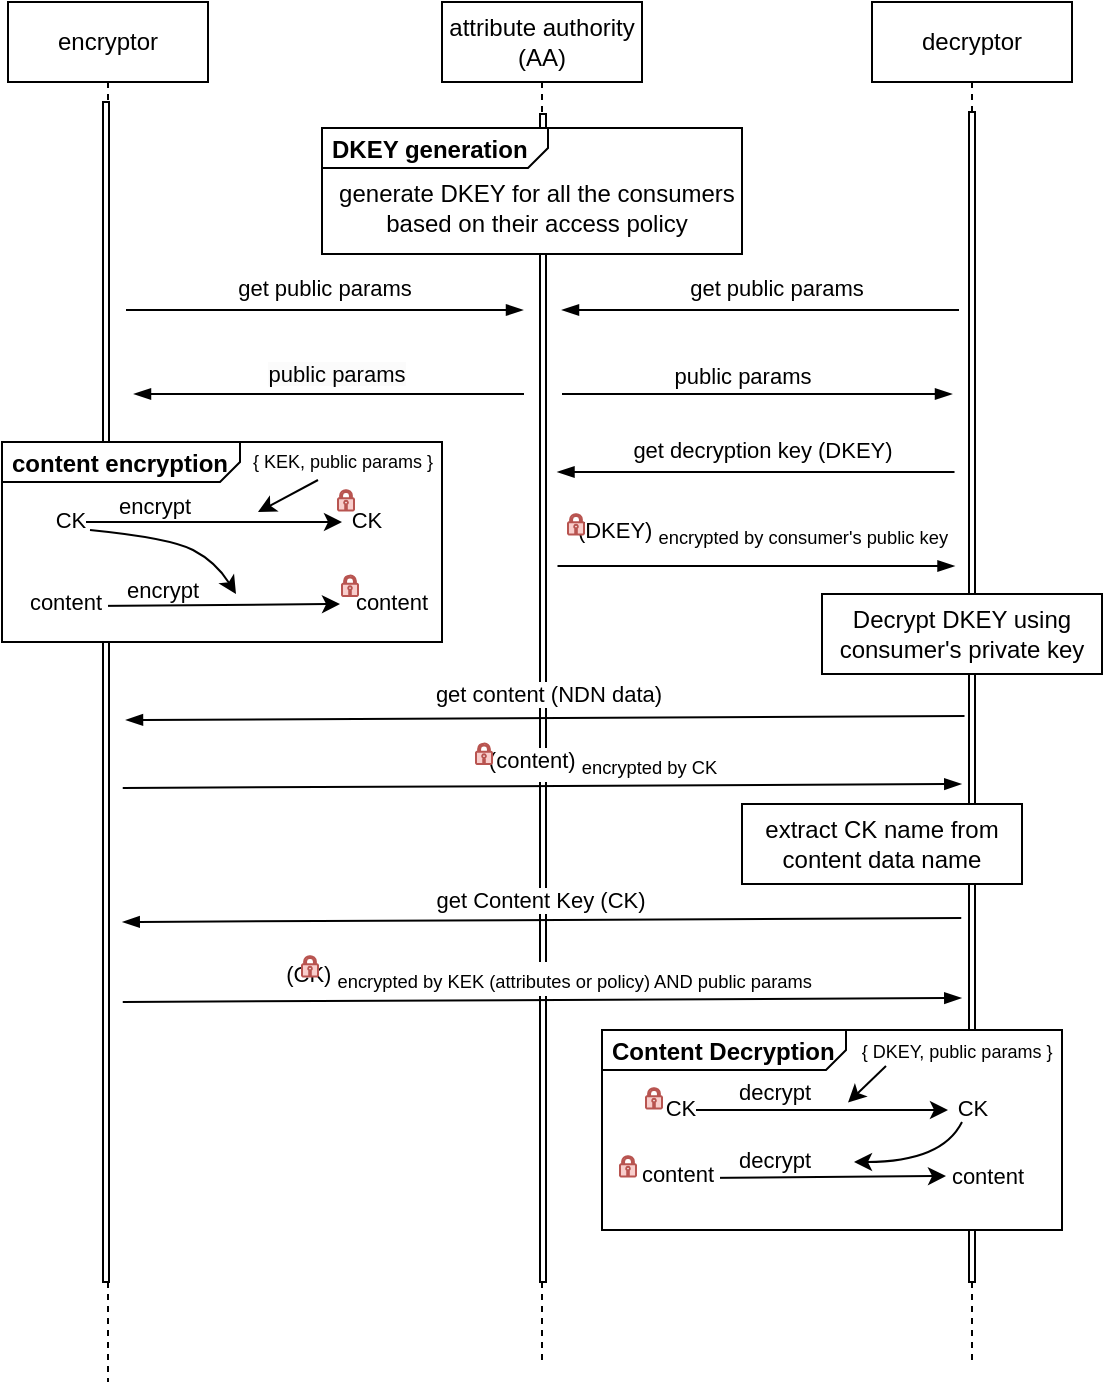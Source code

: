 <mxfile version="21.3.7" type="github">
  <diagram name="Page-1" id="2YBvvXClWsGukQMizWep">
    <mxGraphModel dx="1496" dy="838" grid="1" gridSize="10" guides="1" tooltips="1" connect="1" arrows="1" fold="1" page="1" pageScale="1" pageWidth="850" pageHeight="1100" math="0" shadow="0">
      <root>
        <mxCell id="0" />
        <mxCell id="1" parent="0" />
        <mxCell id="aM9ryv3xv72pqoxQDRHE-1" value="encryptor" style="shape=umlLifeline;perimeter=lifelinePerimeter;whiteSpace=wrap;html=1;container=0;dropTarget=0;collapsible=0;recursiveResize=0;outlineConnect=0;portConstraint=eastwest;newEdgeStyle={&quot;edgeStyle&quot;:&quot;elbowEdgeStyle&quot;,&quot;elbow&quot;:&quot;vertical&quot;,&quot;curved&quot;:0,&quot;rounded&quot;:0};" parent="1" vertex="1">
          <mxGeometry x="293" y="60" width="100" height="690" as="geometry" />
        </mxCell>
        <mxCell id="4xCnmBuZAuux_tQDBE8D-14" value="" style="html=1;points=[];perimeter=orthogonalPerimeter;outlineConnect=0;targetShapes=umlLifeline;portConstraint=eastwest;newEdgeStyle={&quot;edgeStyle&quot;:&quot;elbowEdgeStyle&quot;,&quot;elbow&quot;:&quot;vertical&quot;,&quot;curved&quot;:0,&quot;rounded&quot;:0};rounded=0;" vertex="1" parent="aM9ryv3xv72pqoxQDRHE-1">
          <mxGeometry x="47.5" y="50" width="3" height="590" as="geometry" />
        </mxCell>
        <mxCell id="aM9ryv3xv72pqoxQDRHE-5" value="attribute authority&lt;br&gt;(AA)" style="shape=umlLifeline;perimeter=lifelinePerimeter;whiteSpace=wrap;html=1;container=0;dropTarget=0;collapsible=0;recursiveResize=0;outlineConnect=0;portConstraint=eastwest;newEdgeStyle={&quot;edgeStyle&quot;:&quot;elbowEdgeStyle&quot;,&quot;elbow&quot;:&quot;vertical&quot;,&quot;curved&quot;:0,&quot;rounded&quot;:0};" parent="1" vertex="1">
          <mxGeometry x="510" y="60" width="100" height="680" as="geometry" />
        </mxCell>
        <mxCell id="aM9ryv3xv72pqoxQDRHE-6" value="" style="html=1;points=[];perimeter=orthogonalPerimeter;outlineConnect=0;targetShapes=umlLifeline;portConstraint=eastwest;newEdgeStyle={&quot;edgeStyle&quot;:&quot;elbowEdgeStyle&quot;,&quot;elbow&quot;:&quot;vertical&quot;,&quot;curved&quot;:0,&quot;rounded&quot;:0};" parent="aM9ryv3xv72pqoxQDRHE-5" vertex="1">
          <mxGeometry x="49" y="56" width="3" height="584" as="geometry" />
        </mxCell>
        <mxCell id="--uOOFQUKAcR9e7xUCM7-2" value="decryptor" style="shape=umlLifeline;perimeter=lifelinePerimeter;whiteSpace=wrap;html=1;container=0;dropTarget=0;collapsible=0;recursiveResize=0;outlineConnect=0;portConstraint=eastwest;newEdgeStyle={&quot;edgeStyle&quot;:&quot;elbowEdgeStyle&quot;,&quot;elbow&quot;:&quot;vertical&quot;,&quot;curved&quot;:0,&quot;rounded&quot;:0};" parent="1" vertex="1">
          <mxGeometry x="725" y="60" width="100" height="680" as="geometry" />
        </mxCell>
        <mxCell id="4xCnmBuZAuux_tQDBE8D-13" value="" style="html=1;points=[];perimeter=orthogonalPerimeter;outlineConnect=0;targetShapes=umlLifeline;portConstraint=eastwest;newEdgeStyle={&quot;edgeStyle&quot;:&quot;elbowEdgeStyle&quot;,&quot;elbow&quot;:&quot;vertical&quot;,&quot;curved&quot;:0,&quot;rounded&quot;:0};" vertex="1" parent="--uOOFQUKAcR9e7xUCM7-2">
          <mxGeometry x="48.5" y="55" width="3" height="585" as="geometry" />
        </mxCell>
        <mxCell id="4xCnmBuZAuux_tQDBE8D-1" value="" style="endArrow=blockThin;html=1;rounded=0;endSize=6;endFill=1;" edge="1" parent="1">
          <mxGeometry width="50" height="50" relative="1" as="geometry">
            <mxPoint x="352" y="214" as="sourcePoint" />
            <mxPoint x="550.5" y="214" as="targetPoint" />
          </mxGeometry>
        </mxCell>
        <mxCell id="4xCnmBuZAuux_tQDBE8D-3" value="" style="endArrow=blockThin;html=1;rounded=0;strokeColor=default;jumpStyle=none;jumpSize=5;endSize=6;endFill=1;" edge="1" parent="1">
          <mxGeometry width="50" height="50" relative="1" as="geometry">
            <mxPoint x="551" y="256" as="sourcePoint" />
            <mxPoint x="356" y="256" as="targetPoint" />
          </mxGeometry>
        </mxCell>
        <mxCell id="4xCnmBuZAuux_tQDBE8D-28" value="&lt;span style=&quot;text-align: left; background-color: rgb(251, 251, 251);&quot;&gt;public params&lt;br&gt;&lt;/span&gt;" style="edgeLabel;html=1;align=center;verticalAlign=middle;resizable=0;points=[];" vertex="1" connectable="0" parent="4xCnmBuZAuux_tQDBE8D-3">
          <mxGeometry x="0.233" y="-1" relative="1" as="geometry">
            <mxPoint x="26" y="-9" as="offset" />
          </mxGeometry>
        </mxCell>
        <mxCell id="4xCnmBuZAuux_tQDBE8D-4" value="&lt;font style=&quot;font-size: 11px;&quot;&gt;get public params&lt;/font&gt;" style="text;html=1;strokeColor=none;fillColor=none;align=center;verticalAlign=middle;whiteSpace=wrap;rounded=0;fontSize=11;" vertex="1" parent="1">
          <mxGeometry x="400" y="188" width="102.78" height="30" as="geometry" />
        </mxCell>
        <mxCell id="4xCnmBuZAuux_tQDBE8D-9" value="" style="endArrow=none;html=1;rounded=0;strokeColor=default;jumpStyle=none;jumpSize=5;endSize=6;endFill=0;startArrow=blockThin;startFill=1;" edge="1" parent="1">
          <mxGeometry width="50" height="50" relative="1" as="geometry">
            <mxPoint x="765" y="256" as="sourcePoint" />
            <mxPoint x="570" y="256" as="targetPoint" />
          </mxGeometry>
        </mxCell>
        <mxCell id="4xCnmBuZAuux_tQDBE8D-29" value="public params" style="edgeLabel;html=1;align=center;verticalAlign=middle;resizable=0;points=[];" vertex="1" connectable="0" parent="4xCnmBuZAuux_tQDBE8D-9">
          <mxGeometry x="0.274" y="-1" relative="1" as="geometry">
            <mxPoint x="19" y="-8" as="offset" />
          </mxGeometry>
        </mxCell>
        <mxCell id="4xCnmBuZAuux_tQDBE8D-11" value="" style="endArrow=none;html=1;rounded=0;endSize=6;startArrow=blockThin;startFill=1;endFill=0;" edge="1" parent="1">
          <mxGeometry width="50" height="50" relative="1" as="geometry">
            <mxPoint x="570" y="214" as="sourcePoint" />
            <mxPoint x="768.5" y="214" as="targetPoint" />
          </mxGeometry>
        </mxCell>
        <mxCell id="4xCnmBuZAuux_tQDBE8D-12" value="get public params" style="text;html=1;strokeColor=none;fillColor=none;align=center;verticalAlign=middle;whiteSpace=wrap;rounded=0;fontSize=11;" vertex="1" parent="1">
          <mxGeometry x="630" y="188" width="95" height="30" as="geometry" />
        </mxCell>
        <mxCell id="4xCnmBuZAuux_tQDBE8D-15" value="" style="endArrow=none;html=1;rounded=0;endSize=6;startArrow=blockThin;startFill=1;endFill=0;" edge="1" parent="1">
          <mxGeometry width="50" height="50" relative="1" as="geometry">
            <mxPoint x="567.75" y="295" as="sourcePoint" />
            <mxPoint x="766.25" y="295" as="targetPoint" />
          </mxGeometry>
        </mxCell>
        <mxCell id="4xCnmBuZAuux_tQDBE8D-32" value="get decryption key (DKEY)" style="edgeLabel;html=1;align=center;verticalAlign=middle;resizable=0;points=[];" vertex="1" connectable="0" parent="4xCnmBuZAuux_tQDBE8D-15">
          <mxGeometry x="-0.086" y="3" relative="1" as="geometry">
            <mxPoint x="11" y="-8" as="offset" />
          </mxGeometry>
        </mxCell>
        <mxCell id="4xCnmBuZAuux_tQDBE8D-17" value="" style="endArrow=none;html=1;rounded=0;endSize=6;startArrow=blockThin;startFill=1;endFill=0;" edge="1" parent="1">
          <mxGeometry width="50" height="50" relative="1" as="geometry">
            <mxPoint x="352" y="419" as="sourcePoint" />
            <mxPoint x="771.25" y="417" as="targetPoint" />
          </mxGeometry>
        </mxCell>
        <mxCell id="4xCnmBuZAuux_tQDBE8D-22" value="get content (NDN data)" style="edgeLabel;html=1;align=center;verticalAlign=middle;resizable=0;points=[];" vertex="1" connectable="0" parent="4xCnmBuZAuux_tQDBE8D-17">
          <mxGeometry x="0.134" y="-1" relative="1" as="geometry">
            <mxPoint x="-27" y="-13" as="offset" />
          </mxGeometry>
        </mxCell>
        <mxCell id="4xCnmBuZAuux_tQDBE8D-19" value="" style="endArrow=blockThin;html=1;rounded=0;endSize=6;startArrow=none;startFill=0;endFill=1;" edge="1" parent="1">
          <mxGeometry width="50" height="50" relative="1" as="geometry">
            <mxPoint x="350.38" y="453" as="sourcePoint" />
            <mxPoint x="769.63" y="451" as="targetPoint" />
          </mxGeometry>
        </mxCell>
        <mxCell id="4xCnmBuZAuux_tQDBE8D-20" value="" style="endArrow=none;html=1;rounded=0;endSize=6;startArrow=blockThin;startFill=1;endFill=0;" edge="1" parent="1">
          <mxGeometry width="50" height="50" relative="1" as="geometry">
            <mxPoint x="350.37" y="520" as="sourcePoint" />
            <mxPoint x="769.62" y="518" as="targetPoint" />
          </mxGeometry>
        </mxCell>
        <mxCell id="4xCnmBuZAuux_tQDBE8D-24" value="get Content Key (CK)" style="edgeLabel;html=1;align=center;verticalAlign=middle;resizable=0;points=[];" vertex="1" connectable="0" parent="4xCnmBuZAuux_tQDBE8D-20">
          <mxGeometry x="-0.225" y="2" relative="1" as="geometry">
            <mxPoint x="46" y="-8" as="offset" />
          </mxGeometry>
        </mxCell>
        <mxCell id="4xCnmBuZAuux_tQDBE8D-21" value="" style="endArrow=blockThin;html=1;rounded=0;endSize=6;startArrow=none;startFill=0;endFill=1;" edge="1" parent="1">
          <mxGeometry width="50" height="50" relative="1" as="geometry">
            <mxPoint x="350.38" y="560" as="sourcePoint" />
            <mxPoint x="769.63" y="558" as="targetPoint" />
          </mxGeometry>
        </mxCell>
        <mxCell id="4xCnmBuZAuux_tQDBE8D-25" value="(CK)&amp;nbsp;&lt;sub&gt;encrypted by KEK (attributes or policy) AND public params&lt;/sub&gt;" style="edgeLabel;html=1;align=center;verticalAlign=middle;resizable=0;points=[];" vertex="1" connectable="0" parent="4xCnmBuZAuux_tQDBE8D-21">
          <mxGeometry x="-0.164" y="-1" relative="1" as="geometry">
            <mxPoint x="37" y="-12" as="offset" />
          </mxGeometry>
        </mxCell>
        <mxCell id="4xCnmBuZAuux_tQDBE8D-23" value="(content)&amp;nbsp;&lt;sub style=&quot;border-color: var(--border-color);&quot;&gt;encrypted by CK&lt;/sub&gt;" style="edgeLabel;html=1;align=center;verticalAlign=middle;resizable=0;points=[];" vertex="1" connectable="0" parent="1">
          <mxGeometry x="590.002" y="441.005" as="geometry" />
        </mxCell>
        <mxCell id="4xCnmBuZAuux_tQDBE8D-26" value="" style="endArrow=blockThin;html=1;rounded=0;endSize=6;startArrow=none;startFill=0;endFill=1;" edge="1" parent="1">
          <mxGeometry width="50" height="50" relative="1" as="geometry">
            <mxPoint x="567.75" y="342" as="sourcePoint" />
            <mxPoint x="766.25" y="342" as="targetPoint" />
          </mxGeometry>
        </mxCell>
        <mxCell id="4xCnmBuZAuux_tQDBE8D-31" value="(DKEY)&amp;nbsp;&lt;sub&gt;encrypted by&amp;nbsp;&lt;/sub&gt;&lt;sub&gt;consumer&#39;s public key&lt;/sub&gt;" style="edgeLabel;html=1;align=center;verticalAlign=middle;resizable=0;points=[];" vertex="1" connectable="0" parent="4xCnmBuZAuux_tQDBE8D-26">
          <mxGeometry x="-0.197" y="-3" relative="1" as="geometry">
            <mxPoint x="22" y="-19" as="offset" />
          </mxGeometry>
        </mxCell>
        <mxCell id="4xCnmBuZAuux_tQDBE8D-35" value="" style="sketch=0;aspect=fixed;pointerEvents=1;shadow=0;dashed=0;html=1;strokeColor=#b85450;labelPosition=center;verticalLabelPosition=bottom;verticalAlign=top;align=center;fillColor=#f8cecc;shape=mxgraph.mscae.enterprise.lock;" vertex="1" parent="1">
          <mxGeometry x="573" y="316" width="8" height="10.27" as="geometry" />
        </mxCell>
        <mxCell id="4xCnmBuZAuux_tQDBE8D-39" value="" style="sketch=0;aspect=fixed;pointerEvents=1;shadow=0;dashed=0;html=1;strokeColor=#b85450;labelPosition=center;verticalLabelPosition=bottom;verticalAlign=top;align=center;fillColor=#f8cecc;shape=mxgraph.mscae.enterprise.lock;" vertex="1" parent="1">
          <mxGeometry x="527" y="430.73" width="8" height="10.27" as="geometry" />
        </mxCell>
        <mxCell id="4xCnmBuZAuux_tQDBE8D-40" value="" style="sketch=0;aspect=fixed;pointerEvents=1;shadow=0;dashed=0;html=1;strokeColor=#b85450;labelPosition=center;verticalLabelPosition=bottom;verticalAlign=top;align=center;fillColor=#f8cecc;shape=mxgraph.mscae.enterprise.lock;" vertex="1" parent="1">
          <mxGeometry x="440" y="537" width="8" height="10.27" as="geometry" />
        </mxCell>
        <mxCell id="4xCnmBuZAuux_tQDBE8D-41" value="&lt;p style=&quot;margin:0px;margin-top:4px;margin-left:5px;text-align:left;&quot;&gt;&lt;b&gt;DKEY generation&lt;br&gt;&lt;/b&gt;&lt;/p&gt;" style="html=1;shape=mxgraph.sysml.package;overflow=fill;labelX=113.88;align=left;spacingLeft=5;verticalAlign=top;spacingTop=-3;" vertex="1" parent="1">
          <mxGeometry x="450" y="123" width="210" height="63" as="geometry" />
        </mxCell>
        <mxCell id="4xCnmBuZAuux_tQDBE8D-43" value="generate DKEY for all the consumers based on their access policy" style="text;html=1;strokeColor=none;fillColor=none;align=center;verticalAlign=middle;whiteSpace=wrap;rounded=0;" vertex="1" parent="1">
          <mxGeometry x="455" y="148" width="205" height="30" as="geometry" />
        </mxCell>
        <mxCell id="4xCnmBuZAuux_tQDBE8D-47" value="Decrypt DKEY using consumer&#39;s private key" style="rounded=0;whiteSpace=wrap;html=1;glass=0;" vertex="1" parent="1">
          <mxGeometry x="700" y="356" width="140" height="40" as="geometry" />
        </mxCell>
        <mxCell id="4xCnmBuZAuux_tQDBE8D-48" value="extract CK name from content data name" style="rounded=0;whiteSpace=wrap;html=1;" vertex="1" parent="1">
          <mxGeometry x="660" y="461" width="140" height="40" as="geometry" />
        </mxCell>
        <mxCell id="4xCnmBuZAuux_tQDBE8D-64" value="&lt;p style=&quot;margin:0px;margin-top:4px;margin-left:5px;text-align:left;&quot;&gt;&lt;b&gt;content encryption&lt;br&gt;&lt;/b&gt;&lt;/p&gt;" style="html=1;shape=mxgraph.sysml.package;overflow=fill;labelX=119.06;align=left;spacingLeft=5;verticalAlign=top;spacingTop=-3;" vertex="1" parent="1">
          <mxGeometry x="290" y="280" width="220" height="100" as="geometry" />
        </mxCell>
        <mxCell id="4xCnmBuZAuux_tQDBE8D-65" value="" style="endArrow=classic;html=1;rounded=0;" edge="1" parent="1">
          <mxGeometry width="50" height="50" relative="1" as="geometry">
            <mxPoint x="331" y="320" as="sourcePoint" />
            <mxPoint x="460" y="320" as="targetPoint" />
          </mxGeometry>
        </mxCell>
        <mxCell id="4xCnmBuZAuux_tQDBE8D-66" value="{ KEK, public params }" style="edgeLabel;html=1;align=center;verticalAlign=middle;resizable=0;points=[];fontSize=9;" vertex="1" connectable="0" parent="4xCnmBuZAuux_tQDBE8D-65">
          <mxGeometry x="-0.084" y="3" relative="1" as="geometry">
            <mxPoint x="70" y="-27" as="offset" />
          </mxGeometry>
        </mxCell>
        <mxCell id="4xCnmBuZAuux_tQDBE8D-67" value="CK" style="edgeLabel;html=1;align=center;verticalAlign=middle;resizable=0;points=[];" vertex="1" connectable="0" parent="4xCnmBuZAuux_tQDBE8D-65">
          <mxGeometry x="0.857" y="-2" relative="1" as="geometry">
            <mxPoint x="21" y="-3" as="offset" />
          </mxGeometry>
        </mxCell>
        <mxCell id="4xCnmBuZAuux_tQDBE8D-77" value="encrypt" style="edgeLabel;html=1;align=center;verticalAlign=middle;resizable=0;points=[];" vertex="1" connectable="0" parent="4xCnmBuZAuux_tQDBE8D-65">
          <mxGeometry x="-0.662" relative="1" as="geometry">
            <mxPoint x="13" y="-8" as="offset" />
          </mxGeometry>
        </mxCell>
        <mxCell id="4xCnmBuZAuux_tQDBE8D-68" value="" style="endArrow=classic;html=1;rounded=0;" edge="1" parent="1">
          <mxGeometry width="50" height="50" relative="1" as="geometry">
            <mxPoint x="334" y="362" as="sourcePoint" />
            <mxPoint x="459" y="361" as="targetPoint" />
          </mxGeometry>
        </mxCell>
        <mxCell id="4xCnmBuZAuux_tQDBE8D-70" value="CK" style="edgeLabel;html=1;align=center;verticalAlign=middle;resizable=0;points=[];" vertex="1" connectable="0" parent="1">
          <mxGeometry x="512.778" y="329" as="geometry">
            <mxPoint x="-189" y="-10" as="offset" />
          </mxGeometry>
        </mxCell>
        <mxCell id="4xCnmBuZAuux_tQDBE8D-71" value="content&amp;nbsp;" style="edgeLabel;html=1;align=center;verticalAlign=middle;resizable=0;points=[];" vertex="1" connectable="0" parent="1">
          <mxGeometry x="528.778" y="352" as="geometry">
            <mxPoint x="-206" y="8" as="offset" />
          </mxGeometry>
        </mxCell>
        <mxCell id="4xCnmBuZAuux_tQDBE8D-72" value="content&amp;nbsp;" style="edgeLabel;html=1;align=center;verticalAlign=middle;resizable=0;points=[];" vertex="1" connectable="0" parent="1">
          <mxGeometry x="487.998" y="362.27" as="geometry">
            <mxPoint x="-2" y="-3" as="offset" />
          </mxGeometry>
        </mxCell>
        <mxCell id="4xCnmBuZAuux_tQDBE8D-73" value="" style="sketch=0;aspect=fixed;pointerEvents=1;shadow=0;dashed=0;html=1;strokeColor=#b85450;labelPosition=center;verticalLabelPosition=bottom;verticalAlign=top;align=center;fillColor=#f8cecc;shape=mxgraph.mscae.enterprise.lock;" vertex="1" parent="1">
          <mxGeometry x="458" y="304" width="8" height="10.27" as="geometry" />
        </mxCell>
        <mxCell id="4xCnmBuZAuux_tQDBE8D-74" value="" style="sketch=0;aspect=fixed;pointerEvents=1;shadow=0;dashed=0;html=1;strokeColor=#b85450;labelPosition=center;verticalLabelPosition=bottom;verticalAlign=top;align=center;fillColor=#f8cecc;shape=mxgraph.mscae.enterprise.lock;" vertex="1" parent="1">
          <mxGeometry x="460" y="346.73" width="8" height="10.27" as="geometry" />
        </mxCell>
        <mxCell id="4xCnmBuZAuux_tQDBE8D-75" value="" style="group" vertex="1" connectable="0" parent="1">
          <mxGeometry x="580" y="574" width="260" height="100" as="geometry" />
        </mxCell>
        <mxCell id="4xCnmBuZAuux_tQDBE8D-54" value="&lt;p style=&quot;margin:0px;margin-top:4px;margin-left:5px;text-align:left;&quot;&gt;&lt;b&gt;Content Decryption&lt;br&gt;&lt;/b&gt;&lt;/p&gt;" style="html=1;shape=mxgraph.sysml.package;overflow=fill;labelX=122.56;align=left;spacingLeft=5;verticalAlign=top;spacingTop=-3;" vertex="1" parent="4xCnmBuZAuux_tQDBE8D-75">
          <mxGeometry x="10" width="230" height="100" as="geometry" />
        </mxCell>
        <mxCell id="4xCnmBuZAuux_tQDBE8D-55" value="" style="endArrow=classic;html=1;rounded=0;" edge="1" parent="4xCnmBuZAuux_tQDBE8D-75">
          <mxGeometry width="50" height="50" relative="1" as="geometry">
            <mxPoint x="56" y="40" as="sourcePoint" />
            <mxPoint x="183" y="40" as="targetPoint" />
          </mxGeometry>
        </mxCell>
        <mxCell id="4xCnmBuZAuux_tQDBE8D-57" value="{ DKEY, public params }" style="edgeLabel;html=1;align=center;verticalAlign=middle;resizable=0;points=[];fontSize=9;" vertex="1" connectable="0" parent="4xCnmBuZAuux_tQDBE8D-55">
          <mxGeometry x="-0.084" y="3" relative="1" as="geometry">
            <mxPoint x="73" y="-26" as="offset" />
          </mxGeometry>
        </mxCell>
        <mxCell id="4xCnmBuZAuux_tQDBE8D-59" value="CK" style="edgeLabel;html=1;align=center;verticalAlign=middle;resizable=0;points=[];" vertex="1" connectable="0" parent="4xCnmBuZAuux_tQDBE8D-55">
          <mxGeometry x="0.857" y="-2" relative="1" as="geometry">
            <mxPoint x="21" y="-3" as="offset" />
          </mxGeometry>
        </mxCell>
        <mxCell id="4xCnmBuZAuux_tQDBE8D-56" value="" style="endArrow=classic;html=1;rounded=0;" edge="1" parent="4xCnmBuZAuux_tQDBE8D-75">
          <mxGeometry width="50" height="50" relative="1" as="geometry">
            <mxPoint x="59" y="74" as="sourcePoint" />
            <mxPoint x="182" y="73" as="targetPoint" />
          </mxGeometry>
        </mxCell>
        <mxCell id="4xCnmBuZAuux_tQDBE8D-60" value="CK" style="edgeLabel;html=1;align=center;verticalAlign=middle;resizable=0;points=[];" vertex="1" connectable="0" parent="4xCnmBuZAuux_tQDBE8D-75">
          <mxGeometry x="237.778" y="49" as="geometry">
            <mxPoint x="-189" y="-10" as="offset" />
          </mxGeometry>
        </mxCell>
        <mxCell id="4xCnmBuZAuux_tQDBE8D-61" value="content&amp;nbsp;" style="edgeLabel;html=1;align=center;verticalAlign=middle;resizable=0;points=[];" vertex="1" connectable="0" parent="4xCnmBuZAuux_tQDBE8D-75">
          <mxGeometry x="254.778" y="64" as="geometry">
            <mxPoint x="-206" y="8" as="offset" />
          </mxGeometry>
        </mxCell>
        <mxCell id="4xCnmBuZAuux_tQDBE8D-62" value="content&amp;nbsp;" style="edgeLabel;html=1;align=center;verticalAlign=middle;resizable=0;points=[];" vertex="1" connectable="0" parent="4xCnmBuZAuux_tQDBE8D-75">
          <mxGeometry x="205.998" y="75.27" as="geometry">
            <mxPoint x="-2" y="-3" as="offset" />
          </mxGeometry>
        </mxCell>
        <mxCell id="4xCnmBuZAuux_tQDBE8D-52" value="" style="sketch=0;aspect=fixed;pointerEvents=1;shadow=0;dashed=0;html=1;strokeColor=#b85450;labelPosition=center;verticalLabelPosition=bottom;verticalAlign=top;align=center;fillColor=#f8cecc;shape=mxgraph.mscae.enterprise.lock;" vertex="1" parent="4xCnmBuZAuux_tQDBE8D-75">
          <mxGeometry x="32" y="29" width="8" height="10.27" as="geometry" />
        </mxCell>
        <mxCell id="4xCnmBuZAuux_tQDBE8D-63" value="" style="sketch=0;aspect=fixed;pointerEvents=1;shadow=0;dashed=0;html=1;strokeColor=#b85450;labelPosition=center;verticalLabelPosition=bottom;verticalAlign=top;align=center;fillColor=#f8cecc;shape=mxgraph.mscae.enterprise.lock;" vertex="1" parent="4xCnmBuZAuux_tQDBE8D-75">
          <mxGeometry x="19" y="63" width="8" height="10.27" as="geometry" />
        </mxCell>
        <mxCell id="4xCnmBuZAuux_tQDBE8D-82" value="decrypt" style="edgeLabel;html=1;align=center;verticalAlign=middle;resizable=0;points=[];" vertex="1" connectable="0" parent="4xCnmBuZAuux_tQDBE8D-75">
          <mxGeometry x="96.222" y="31" as="geometry" />
        </mxCell>
        <mxCell id="4xCnmBuZAuux_tQDBE8D-83" value="decrypt" style="edgeLabel;html=1;align=center;verticalAlign=middle;resizable=0;points=[];" vertex="1" connectable="0" parent="4xCnmBuZAuux_tQDBE8D-75">
          <mxGeometry x="96.002" y="65" as="geometry" />
        </mxCell>
        <mxCell id="4xCnmBuZAuux_tQDBE8D-84" value="" style="curved=1;endArrow=classic;html=1;rounded=0;" edge="1" parent="4xCnmBuZAuux_tQDBE8D-75">
          <mxGeometry width="50" height="50" relative="1" as="geometry">
            <mxPoint x="190" y="46" as="sourcePoint" />
            <mxPoint x="136" y="66" as="targetPoint" />
            <Array as="points">
              <mxPoint x="180" y="66" />
            </Array>
          </mxGeometry>
        </mxCell>
        <mxCell id="4xCnmBuZAuux_tQDBE8D-86" value="" style="endArrow=classic;html=1;rounded=0;" edge="1" parent="4xCnmBuZAuux_tQDBE8D-75">
          <mxGeometry width="50" height="50" relative="1" as="geometry">
            <mxPoint x="152" y="18" as="sourcePoint" />
            <mxPoint x="133" y="36.27" as="targetPoint" />
          </mxGeometry>
        </mxCell>
        <mxCell id="4xCnmBuZAuux_tQDBE8D-79" value="" style="curved=1;endArrow=classic;html=1;rounded=0;" edge="1" parent="1">
          <mxGeometry width="50" height="50" relative="1" as="geometry">
            <mxPoint x="334" y="324" as="sourcePoint" />
            <mxPoint x="407" y="356" as="targetPoint" />
            <Array as="points">
              <mxPoint x="374" y="328" />
              <mxPoint x="397" y="340" />
            </Array>
          </mxGeometry>
        </mxCell>
        <mxCell id="4xCnmBuZAuux_tQDBE8D-80" value="encrypt" style="edgeLabel;html=1;align=center;verticalAlign=middle;resizable=0;points=[];" vertex="1" connectable="0" parent="1">
          <mxGeometry x="370.002" y="354" as="geometry" />
        </mxCell>
        <mxCell id="4xCnmBuZAuux_tQDBE8D-81" value="" style="endArrow=classic;html=1;rounded=0;" edge="1" parent="1">
          <mxGeometry width="50" height="50" relative="1" as="geometry">
            <mxPoint x="448" y="299" as="sourcePoint" />
            <mxPoint x="418" y="315" as="targetPoint" />
          </mxGeometry>
        </mxCell>
      </root>
    </mxGraphModel>
  </diagram>
</mxfile>
